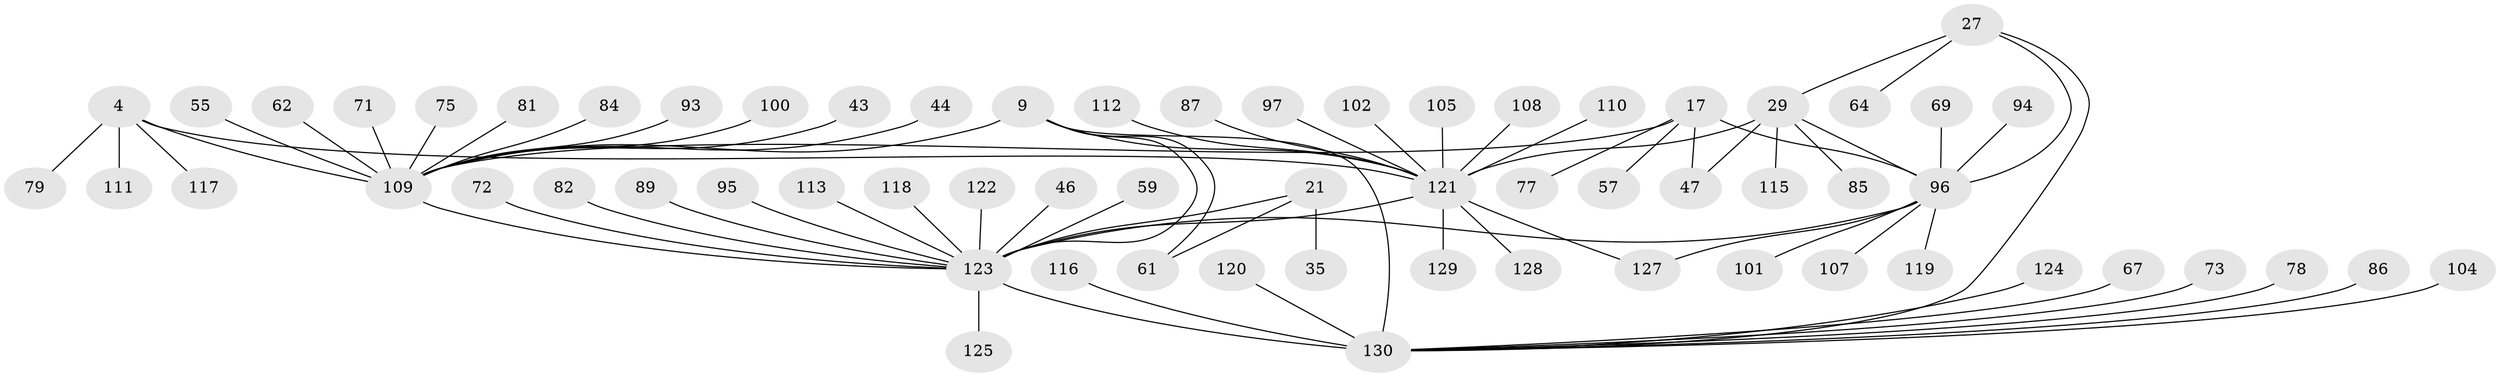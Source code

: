 // original degree distribution, {10: 0.038461538461538464, 9: 0.046153846153846156, 5: 0.015384615384615385, 7: 0.015384615384615385, 8: 0.05384615384615385, 11: 0.023076923076923078, 6: 0.038461538461538464, 13: 0.007692307692307693, 2: 0.18461538461538463, 1: 0.5307692307692308, 4: 0.007692307692307693, 3: 0.038461538461538464}
// Generated by graph-tools (version 1.1) at 2025/55/03/09/25 04:55:06]
// undirected, 65 vertices, 75 edges
graph export_dot {
graph [start="1"]
  node [color=gray90,style=filled];
  4 [super="+3"];
  9 [super="+7"];
  17 [super="+13"];
  21 [super="+19"];
  27 [super="+26"];
  29 [super="+28"];
  35;
  43;
  44;
  46;
  47;
  55;
  57;
  59;
  61;
  62 [super="+49"];
  64;
  67;
  69;
  71;
  72;
  73;
  75;
  77 [super="+33"];
  78;
  79;
  81;
  82;
  84;
  85 [super="+31"];
  86 [super="+80"];
  87;
  89;
  93;
  94;
  95;
  96 [super="+30+42+52+68"];
  97 [super="+38"];
  100;
  101;
  102;
  104;
  105;
  107 [super="+66"];
  108 [super="+92"];
  109 [super="+103+98+16+18+32+36"];
  110;
  111;
  112;
  113;
  115;
  116;
  117;
  118;
  119 [super="+88"];
  120;
  121 [super="+2+6+50+54+83+76"];
  122 [super="+58"];
  123 [super="+91+114+24+22"];
  124;
  125;
  127 [super="+74"];
  128;
  129;
  130 [super="+12+34+126+99+45+48+60"];
  4 -- 79;
  4 -- 111;
  4 -- 117;
  4 -- 109;
  4 -- 121 [weight=8];
  9 -- 61;
  9 -- 121 [weight=2];
  9 -- 109;
  9 -- 130 [weight=8];
  9 -- 123;
  17 -- 57;
  17 -- 47;
  17 -- 109 [weight=9];
  17 -- 77;
  17 -- 96;
  21 -- 35;
  21 -- 61;
  21 -- 123 [weight=8];
  27 -- 29 [weight=4];
  27 -- 64;
  27 -- 130;
  27 -- 96 [weight=4];
  29 -- 115;
  29 -- 47;
  29 -- 85;
  29 -- 121;
  29 -- 96 [weight=4];
  43 -- 109;
  44 -- 109;
  46 -- 123;
  55 -- 109;
  59 -- 123;
  62 -- 109;
  67 -- 130;
  69 -- 96;
  71 -- 109;
  72 -- 123;
  73 -- 130;
  75 -- 109;
  78 -- 130;
  81 -- 109;
  82 -- 123;
  84 -- 109;
  86 -- 130;
  87 -- 121;
  89 -- 123;
  93 -- 109;
  94 -- 96;
  95 -- 123;
  96 -- 101;
  96 -- 107;
  96 -- 119;
  96 -- 127;
  96 -- 123 [weight=2];
  97 -- 121;
  100 -- 109;
  102 -- 121;
  104 -- 130;
  105 -- 121;
  108 -- 121;
  109 -- 123 [weight=3];
  110 -- 121;
  112 -- 121;
  113 -- 123;
  116 -- 130;
  118 -- 123;
  120 -- 130;
  121 -- 128;
  121 -- 129;
  121 -- 123 [weight=3];
  121 -- 127;
  122 -- 123 [weight=2];
  123 -- 125;
  123 -- 130 [weight=2];
  124 -- 130;
}

